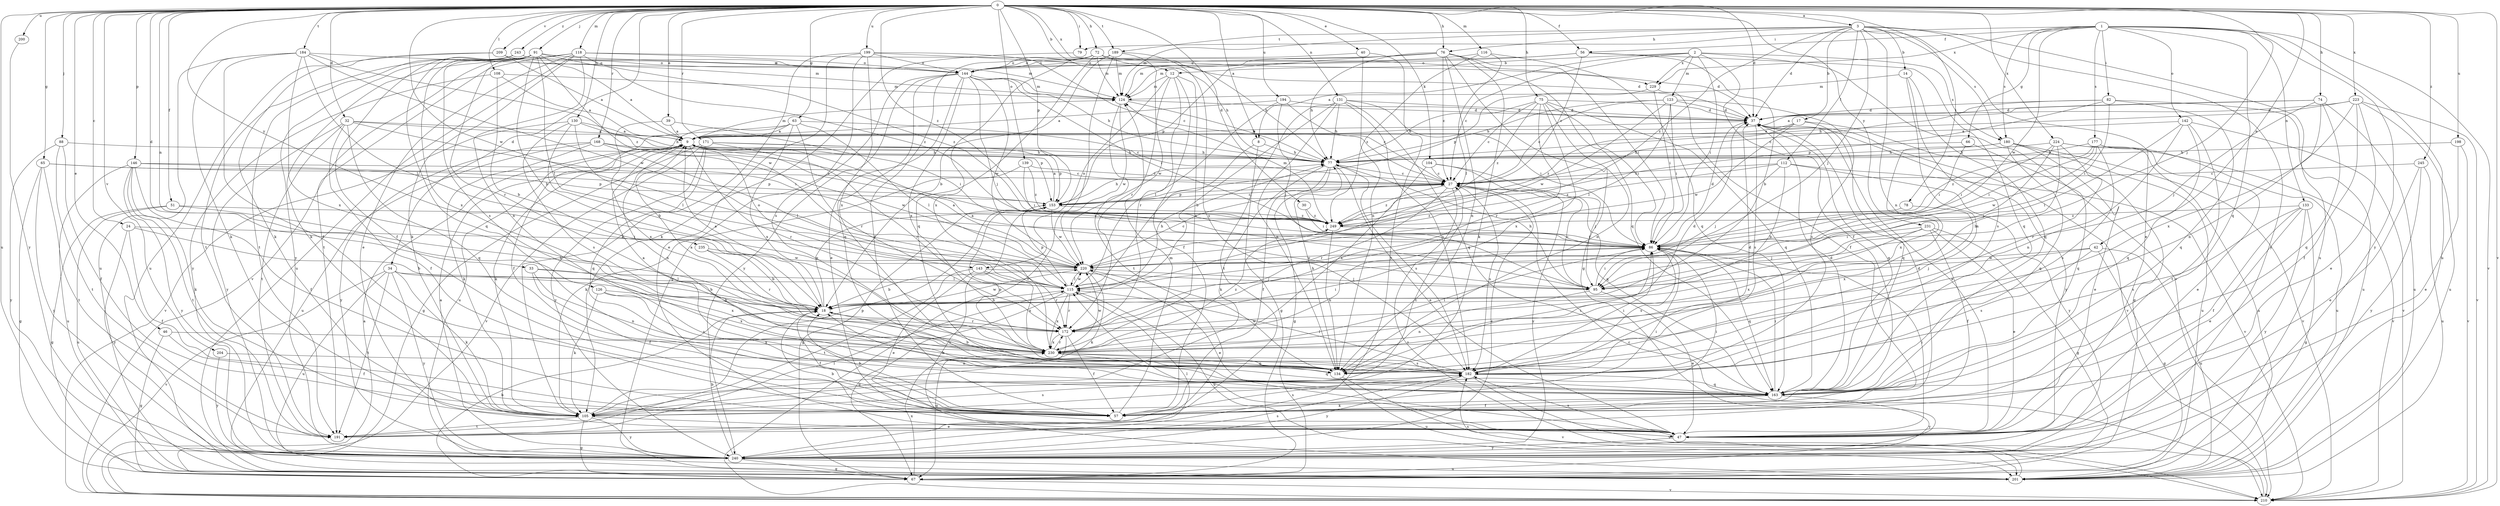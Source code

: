 strict digraph  {
0;
1;
2;
3;
8;
9;
12;
14;
17;
18;
24;
27;
30;
32;
33;
34;
37;
39;
40;
42;
46;
47;
51;
56;
57;
63;
65;
66;
67;
72;
74;
75;
76;
77;
78;
79;
82;
86;
88;
91;
95;
104;
105;
108;
112;
115;
116;
118;
123;
124;
126;
130;
131;
133;
134;
139;
142;
143;
144;
146;
153;
163;
168;
171;
172;
177;
180;
182;
184;
189;
191;
194;
198;
199;
200;
201;
204;
209;
210;
220;
223;
224;
229;
230;
231;
235;
240;
243;
245;
249;
0 -> 3  [label=a];
0 -> 8  [label=a];
0 -> 12  [label=b];
0 -> 24  [label=c];
0 -> 30  [label=d];
0 -> 32  [label=d];
0 -> 33  [label=d];
0 -> 34  [label=d];
0 -> 37  [label=d];
0 -> 39  [label=e];
0 -> 40  [label=e];
0 -> 42  [label=e];
0 -> 46  [label=e];
0 -> 51  [label=f];
0 -> 56  [label=f];
0 -> 63  [label=g];
0 -> 65  [label=g];
0 -> 72  [label=h];
0 -> 74  [label=h];
0 -> 75  [label=h];
0 -> 76  [label=h];
0 -> 78  [label=i];
0 -> 79  [label=i];
0 -> 88  [label=j];
0 -> 91  [label=j];
0 -> 95  [label=j];
0 -> 104  [label=k];
0 -> 108  [label=l];
0 -> 116  [label=m];
0 -> 118  [label=m];
0 -> 126  [label=n];
0 -> 130  [label=n];
0 -> 131  [label=n];
0 -> 139  [label=o];
0 -> 146  [label=p];
0 -> 153  [label=p];
0 -> 168  [label=r];
0 -> 171  [label=r];
0 -> 184  [label=t];
0 -> 189  [label=t];
0 -> 194  [label=u];
0 -> 198  [label=u];
0 -> 199  [label=u];
0 -> 200  [label=u];
0 -> 201  [label=u];
0 -> 204  [label=v];
0 -> 209  [label=v];
0 -> 210  [label=v];
0 -> 220  [label=w];
0 -> 223  [label=x];
0 -> 224  [label=x];
0 -> 229  [label=x];
0 -> 231  [label=y];
0 -> 235  [label=y];
0 -> 243  [label=z];
0 -> 245  [label=z];
0 -> 249  [label=z];
1 -> 56  [label=f];
1 -> 66  [label=g];
1 -> 79  [label=i];
1 -> 82  [label=i];
1 -> 133  [label=n];
1 -> 142  [label=o];
1 -> 163  [label=q];
1 -> 177  [label=s];
1 -> 180  [label=s];
1 -> 201  [label=u];
1 -> 210  [label=v];
1 -> 220  [label=w];
1 -> 229  [label=x];
1 -> 240  [label=y];
2 -> 8  [label=a];
2 -> 12  [label=b];
2 -> 27  [label=c];
2 -> 57  [label=f];
2 -> 86  [label=i];
2 -> 123  [label=m];
2 -> 180  [label=s];
2 -> 210  [label=v];
2 -> 229  [label=x];
3 -> 14  [label=b];
3 -> 17  [label=b];
3 -> 37  [label=d];
3 -> 47  [label=e];
3 -> 76  [label=h];
3 -> 95  [label=j];
3 -> 112  [label=l];
3 -> 124  [label=m];
3 -> 134  [label=n];
3 -> 180  [label=s];
3 -> 189  [label=t];
3 -> 201  [label=u];
3 -> 240  [label=y];
3 -> 249  [label=z];
8 -> 67  [label=g];
8 -> 77  [label=h];
8 -> 115  [label=l];
9 -> 77  [label=h];
9 -> 105  [label=k];
9 -> 124  [label=m];
9 -> 134  [label=n];
9 -> 143  [label=o];
9 -> 172  [label=r];
12 -> 57  [label=f];
12 -> 124  [label=m];
12 -> 143  [label=o];
12 -> 172  [label=r];
12 -> 220  [label=w];
12 -> 230  [label=x];
14 -> 124  [label=m];
14 -> 134  [label=n];
14 -> 163  [label=q];
14 -> 182  [label=s];
17 -> 9  [label=a];
17 -> 67  [label=g];
17 -> 163  [label=q];
17 -> 220  [label=w];
17 -> 249  [label=z];
18 -> 9  [label=a];
18 -> 57  [label=f];
18 -> 153  [label=p];
18 -> 172  [label=r];
18 -> 220  [label=w];
24 -> 18  [label=b];
24 -> 57  [label=f];
24 -> 86  [label=i];
24 -> 240  [label=y];
27 -> 153  [label=p];
27 -> 172  [label=r];
27 -> 182  [label=s];
27 -> 210  [label=v];
27 -> 240  [label=y];
27 -> 249  [label=z];
30 -> 86  [label=i];
30 -> 249  [label=z];
32 -> 9  [label=a];
32 -> 57  [label=f];
32 -> 77  [label=h];
32 -> 86  [label=i];
32 -> 163  [label=q];
32 -> 191  [label=t];
32 -> 240  [label=y];
33 -> 18  [label=b];
33 -> 57  [label=f];
33 -> 115  [label=l];
33 -> 134  [label=n];
34 -> 105  [label=k];
34 -> 115  [label=l];
34 -> 191  [label=t];
34 -> 201  [label=u];
34 -> 210  [label=v];
34 -> 230  [label=x];
34 -> 240  [label=y];
37 -> 9  [label=a];
37 -> 47  [label=e];
37 -> 163  [label=q];
37 -> 182  [label=s];
37 -> 210  [label=v];
37 -> 240  [label=y];
39 -> 9  [label=a];
39 -> 86  [label=i];
39 -> 230  [label=x];
40 -> 134  [label=n];
40 -> 144  [label=o];
40 -> 240  [label=y];
42 -> 67  [label=g];
42 -> 95  [label=j];
42 -> 182  [label=s];
42 -> 201  [label=u];
42 -> 220  [label=w];
46 -> 57  [label=f];
46 -> 67  [label=g];
46 -> 230  [label=x];
47 -> 18  [label=b];
47 -> 86  [label=i];
47 -> 115  [label=l];
47 -> 182  [label=s];
47 -> 240  [label=y];
51 -> 18  [label=b];
51 -> 67  [label=g];
51 -> 201  [label=u];
51 -> 249  [label=z];
56 -> 18  [label=b];
56 -> 27  [label=c];
56 -> 124  [label=m];
56 -> 144  [label=o];
56 -> 163  [label=q];
57 -> 18  [label=b];
57 -> 37  [label=d];
57 -> 86  [label=i];
57 -> 124  [label=m];
57 -> 182  [label=s];
63 -> 9  [label=a];
63 -> 27  [label=c];
63 -> 57  [label=f];
63 -> 115  [label=l];
63 -> 172  [label=r];
63 -> 201  [label=u];
63 -> 230  [label=x];
65 -> 27  [label=c];
65 -> 67  [label=g];
65 -> 153  [label=p];
65 -> 191  [label=t];
65 -> 240  [label=y];
66 -> 77  [label=h];
66 -> 86  [label=i];
66 -> 163  [label=q];
67 -> 18  [label=b];
67 -> 210  [label=v];
67 -> 230  [label=x];
72 -> 37  [label=d];
72 -> 57  [label=f];
72 -> 77  [label=h];
72 -> 124  [label=m];
72 -> 144  [label=o];
72 -> 163  [label=q];
72 -> 230  [label=x];
74 -> 9  [label=a];
74 -> 37  [label=d];
74 -> 95  [label=j];
74 -> 134  [label=n];
74 -> 163  [label=q];
74 -> 201  [label=u];
75 -> 27  [label=c];
75 -> 37  [label=d];
75 -> 77  [label=h];
75 -> 86  [label=i];
75 -> 134  [label=n];
75 -> 163  [label=q];
75 -> 172  [label=r];
75 -> 230  [label=x];
75 -> 249  [label=z];
76 -> 27  [label=c];
76 -> 67  [label=g];
76 -> 77  [label=h];
76 -> 86  [label=i];
76 -> 105  [label=k];
76 -> 124  [label=m];
76 -> 134  [label=n];
76 -> 144  [label=o];
76 -> 153  [label=p];
76 -> 163  [label=q];
77 -> 27  [label=c];
77 -> 47  [label=e];
77 -> 57  [label=f];
77 -> 67  [label=g];
77 -> 105  [label=k];
77 -> 182  [label=s];
78 -> 230  [label=x];
78 -> 249  [label=z];
79 -> 105  [label=k];
82 -> 27  [label=c];
82 -> 37  [label=d];
82 -> 86  [label=i];
82 -> 153  [label=p];
82 -> 163  [label=q];
82 -> 201  [label=u];
86 -> 37  [label=d];
86 -> 163  [label=q];
86 -> 182  [label=s];
86 -> 220  [label=w];
88 -> 57  [label=f];
88 -> 77  [label=h];
88 -> 191  [label=t];
88 -> 240  [label=y];
91 -> 9  [label=a];
91 -> 18  [label=b];
91 -> 105  [label=k];
91 -> 115  [label=l];
91 -> 144  [label=o];
91 -> 172  [label=r];
91 -> 182  [label=s];
91 -> 191  [label=t];
91 -> 220  [label=w];
91 -> 240  [label=y];
91 -> 249  [label=z];
95 -> 9  [label=a];
95 -> 27  [label=c];
95 -> 47  [label=e];
95 -> 77  [label=h];
95 -> 86  [label=i];
95 -> 134  [label=n];
104 -> 27  [label=c];
104 -> 95  [label=j];
104 -> 163  [label=q];
104 -> 230  [label=x];
105 -> 27  [label=c];
105 -> 47  [label=e];
105 -> 67  [label=g];
105 -> 86  [label=i];
105 -> 153  [label=p];
105 -> 182  [label=s];
105 -> 191  [label=t];
105 -> 240  [label=y];
108 -> 9  [label=a];
108 -> 18  [label=b];
108 -> 124  [label=m];
108 -> 240  [label=y];
112 -> 18  [label=b];
112 -> 27  [label=c];
112 -> 95  [label=j];
112 -> 210  [label=v];
112 -> 240  [label=y];
112 -> 249  [label=z];
115 -> 18  [label=b];
115 -> 67  [label=g];
115 -> 77  [label=h];
115 -> 153  [label=p];
115 -> 172  [label=r];
115 -> 201  [label=u];
115 -> 220  [label=w];
115 -> 230  [label=x];
116 -> 115  [label=l];
116 -> 144  [label=o];
116 -> 163  [label=q];
116 -> 249  [label=z];
118 -> 37  [label=d];
118 -> 47  [label=e];
118 -> 105  [label=k];
118 -> 134  [label=n];
118 -> 144  [label=o];
118 -> 191  [label=t];
118 -> 201  [label=u];
118 -> 210  [label=v];
118 -> 249  [label=z];
123 -> 27  [label=c];
123 -> 37  [label=d];
123 -> 77  [label=h];
123 -> 86  [label=i];
123 -> 115  [label=l];
123 -> 182  [label=s];
123 -> 220  [label=w];
124 -> 37  [label=d];
124 -> 77  [label=h];
124 -> 191  [label=t];
124 -> 220  [label=w];
126 -> 18  [label=b];
126 -> 105  [label=k];
126 -> 182  [label=s];
126 -> 230  [label=x];
130 -> 9  [label=a];
130 -> 18  [label=b];
130 -> 115  [label=l];
130 -> 153  [label=p];
130 -> 182  [label=s];
130 -> 210  [label=v];
131 -> 18  [label=b];
131 -> 37  [label=d];
131 -> 77  [label=h];
131 -> 86  [label=i];
131 -> 134  [label=n];
131 -> 163  [label=q];
131 -> 182  [label=s];
131 -> 191  [label=t];
133 -> 47  [label=e];
133 -> 57  [label=f];
133 -> 67  [label=g];
133 -> 182  [label=s];
133 -> 240  [label=y];
133 -> 249  [label=z];
134 -> 9  [label=a];
134 -> 18  [label=b];
134 -> 77  [label=h];
134 -> 86  [label=i];
134 -> 201  [label=u];
134 -> 210  [label=v];
134 -> 220  [label=w];
139 -> 27  [label=c];
139 -> 86  [label=i];
139 -> 105  [label=k];
139 -> 249  [label=z];
142 -> 9  [label=a];
142 -> 115  [label=l];
142 -> 134  [label=n];
142 -> 163  [label=q];
142 -> 191  [label=t];
142 -> 210  [label=v];
143 -> 47  [label=e];
143 -> 95  [label=j];
143 -> 172  [label=r];
143 -> 191  [label=t];
143 -> 230  [label=x];
144 -> 47  [label=e];
144 -> 67  [label=g];
144 -> 77  [label=h];
144 -> 86  [label=i];
144 -> 95  [label=j];
144 -> 124  [label=m];
144 -> 163  [label=q];
144 -> 220  [label=w];
144 -> 230  [label=x];
144 -> 240  [label=y];
146 -> 27  [label=c];
146 -> 57  [label=f];
146 -> 105  [label=k];
146 -> 153  [label=p];
146 -> 191  [label=t];
146 -> 201  [label=u];
146 -> 240  [label=y];
153 -> 9  [label=a];
153 -> 27  [label=c];
153 -> 67  [label=g];
153 -> 77  [label=h];
153 -> 201  [label=u];
153 -> 220  [label=w];
153 -> 249  [label=z];
163 -> 18  [label=b];
163 -> 37  [label=d];
163 -> 57  [label=f];
163 -> 86  [label=i];
163 -> 105  [label=k];
163 -> 240  [label=y];
168 -> 77  [label=h];
168 -> 105  [label=k];
168 -> 115  [label=l];
168 -> 201  [label=u];
168 -> 220  [label=w];
168 -> 240  [label=y];
171 -> 67  [label=g];
171 -> 77  [label=h];
171 -> 153  [label=p];
171 -> 163  [label=q];
171 -> 172  [label=r];
171 -> 210  [label=v];
171 -> 240  [label=y];
172 -> 37  [label=d];
172 -> 57  [label=f];
172 -> 67  [label=g];
172 -> 86  [label=i];
172 -> 230  [label=x];
177 -> 47  [label=e];
177 -> 77  [label=h];
177 -> 86  [label=i];
177 -> 182  [label=s];
177 -> 201  [label=u];
177 -> 220  [label=w];
177 -> 249  [label=z];
180 -> 47  [label=e];
180 -> 77  [label=h];
180 -> 163  [label=q];
180 -> 201  [label=u];
180 -> 210  [label=v];
180 -> 230  [label=x];
182 -> 37  [label=d];
182 -> 86  [label=i];
182 -> 115  [label=l];
182 -> 153  [label=p];
182 -> 163  [label=q];
182 -> 210  [label=v];
182 -> 240  [label=y];
184 -> 57  [label=f];
184 -> 105  [label=k];
184 -> 115  [label=l];
184 -> 144  [label=o];
184 -> 201  [label=u];
184 -> 220  [label=w];
184 -> 230  [label=x];
184 -> 249  [label=z];
189 -> 18  [label=b];
189 -> 124  [label=m];
189 -> 144  [label=o];
189 -> 172  [label=r];
189 -> 182  [label=s];
189 -> 210  [label=v];
191 -> 115  [label=l];
194 -> 9  [label=a];
194 -> 27  [label=c];
194 -> 37  [label=d];
194 -> 95  [label=j];
194 -> 115  [label=l];
198 -> 47  [label=e];
198 -> 77  [label=h];
198 -> 210  [label=v];
199 -> 27  [label=c];
199 -> 47  [label=e];
199 -> 77  [label=h];
199 -> 105  [label=k];
199 -> 144  [label=o];
199 -> 182  [label=s];
199 -> 230  [label=x];
200 -> 240  [label=y];
201 -> 182  [label=s];
204 -> 134  [label=n];
204 -> 240  [label=y];
209 -> 9  [label=a];
209 -> 105  [label=k];
209 -> 124  [label=m];
209 -> 144  [label=o];
209 -> 201  [label=u];
210 -> 9  [label=a];
210 -> 27  [label=c];
220 -> 9  [label=a];
220 -> 18  [label=b];
220 -> 27  [label=c];
220 -> 47  [label=e];
220 -> 95  [label=j];
220 -> 105  [label=k];
220 -> 115  [label=l];
223 -> 37  [label=d];
223 -> 47  [label=e];
223 -> 57  [label=f];
223 -> 77  [label=h];
223 -> 201  [label=u];
223 -> 210  [label=v];
223 -> 230  [label=x];
224 -> 18  [label=b];
224 -> 77  [label=h];
224 -> 86  [label=i];
224 -> 95  [label=j];
224 -> 172  [label=r];
224 -> 201  [label=u];
224 -> 210  [label=v];
229 -> 57  [label=f];
229 -> 86  [label=i];
229 -> 153  [label=p];
230 -> 9  [label=a];
230 -> 86  [label=i];
230 -> 134  [label=n];
230 -> 163  [label=q];
230 -> 172  [label=r];
230 -> 182  [label=s];
230 -> 220  [label=w];
230 -> 249  [label=z];
231 -> 47  [label=e];
231 -> 57  [label=f];
231 -> 67  [label=g];
231 -> 86  [label=i];
231 -> 95  [label=j];
231 -> 230  [label=x];
235 -> 18  [label=b];
235 -> 172  [label=r];
235 -> 220  [label=w];
240 -> 9  [label=a];
240 -> 18  [label=b];
240 -> 27  [label=c];
240 -> 67  [label=g];
240 -> 115  [label=l];
240 -> 182  [label=s];
240 -> 201  [label=u];
243 -> 57  [label=f];
243 -> 124  [label=m];
243 -> 144  [label=o];
243 -> 163  [label=q];
243 -> 191  [label=t];
243 -> 230  [label=x];
245 -> 27  [label=c];
245 -> 47  [label=e];
245 -> 201  [label=u];
245 -> 240  [label=y];
249 -> 86  [label=i];
249 -> 124  [label=m];
249 -> 134  [label=n];
}
